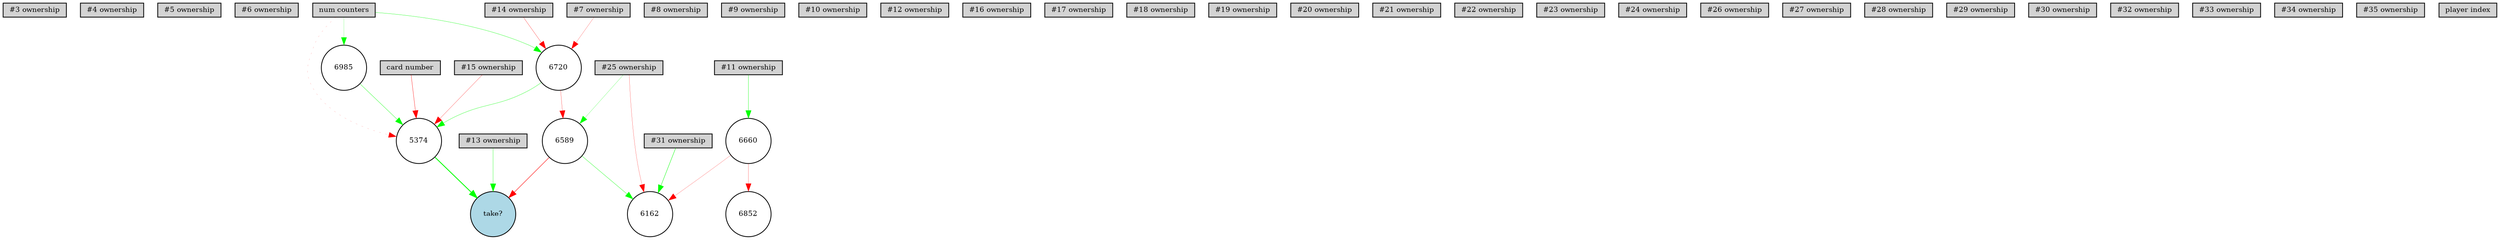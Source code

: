 digraph {
	node [fontsize=9 height=0.2 shape=circle width=0.2]
	"#3 ownership" [fillcolor=lightgray shape=box style=filled]
	"#4 ownership" [fillcolor=lightgray shape=box style=filled]
	"#5 ownership" [fillcolor=lightgray shape=box style=filled]
	"#6 ownership" [fillcolor=lightgray shape=box style=filled]
	"#7 ownership" [fillcolor=lightgray shape=box style=filled]
	"#8 ownership" [fillcolor=lightgray shape=box style=filled]
	"#9 ownership" [fillcolor=lightgray shape=box style=filled]
	"#10 ownership" [fillcolor=lightgray shape=box style=filled]
	"#11 ownership" [fillcolor=lightgray shape=box style=filled]
	"#12 ownership" [fillcolor=lightgray shape=box style=filled]
	"#13 ownership" [fillcolor=lightgray shape=box style=filled]
	"#14 ownership" [fillcolor=lightgray shape=box style=filled]
	"#15 ownership" [fillcolor=lightgray shape=box style=filled]
	"#16 ownership" [fillcolor=lightgray shape=box style=filled]
	"#17 ownership" [fillcolor=lightgray shape=box style=filled]
	"#18 ownership" [fillcolor=lightgray shape=box style=filled]
	"#19 ownership" [fillcolor=lightgray shape=box style=filled]
	"#20 ownership" [fillcolor=lightgray shape=box style=filled]
	"#21 ownership" [fillcolor=lightgray shape=box style=filled]
	"#22 ownership" [fillcolor=lightgray shape=box style=filled]
	"#23 ownership" [fillcolor=lightgray shape=box style=filled]
	"#24 ownership" [fillcolor=lightgray shape=box style=filled]
	"#25 ownership" [fillcolor=lightgray shape=box style=filled]
	"#26 ownership" [fillcolor=lightgray shape=box style=filled]
	"#27 ownership" [fillcolor=lightgray shape=box style=filled]
	"#28 ownership" [fillcolor=lightgray shape=box style=filled]
	"#29 ownership" [fillcolor=lightgray shape=box style=filled]
	"#30 ownership" [fillcolor=lightgray shape=box style=filled]
	"#31 ownership" [fillcolor=lightgray shape=box style=filled]
	"#32 ownership" [fillcolor=lightgray shape=box style=filled]
	"#33 ownership" [fillcolor=lightgray shape=box style=filled]
	"#34 ownership" [fillcolor=lightgray shape=box style=filled]
	"#35 ownership" [fillcolor=lightgray shape=box style=filled]
	"card number" [fillcolor=lightgray shape=box style=filled]
	"num counters" [fillcolor=lightgray shape=box style=filled]
	"player index" [fillcolor=lightgray shape=box style=filled]
	"take?" [fillcolor=lightblue style=filled]
	6720 [fillcolor=white style=filled]
	6660 [fillcolor=white style=filled]
	6852 [fillcolor=white style=filled]
	6985 [fillcolor=white style=filled]
	6162 [fillcolor=white style=filled]
	6589 [fillcolor=white style=filled]
	5374 [fillcolor=white style=filled]
	"num counters" -> 5374 [color=red penwidth=0.10645220039165777 style=dotted]
	5374 -> "take?" [color=green penwidth=1.0447633376190282 style=solid]
	"#13 ownership" -> "take?" [color=green penwidth=0.3341073278359533 style=solid]
	"card number" -> 5374 [color=red penwidth=0.36681851282820954 style=solid]
	"#31 ownership" -> 6162 [color=green penwidth=0.45906700891410834 style=solid]
	6589 -> 6162 [color=green penwidth=0.3489146171109755 style=solid]
	"#11 ownership" -> 6660 [color=green penwidth=0.3794040855258153 style=solid]
	6589 -> "take?" [color=red penwidth=0.5358945473868179 style=solid]
	"#25 ownership" -> 6589 [color=green penwidth=0.20147685839458296 style=solid]
	"num counters" -> 6720 [color=green penwidth=0.3269286748435294 style=solid]
	6720 -> 5374 [color=green penwidth=0.32352958010724 style=solid]
	"#15 ownership" -> 5374 [color=red penwidth=0.2405974275985639 style=solid]
	6660 -> 6162 [color=red penwidth=0.18380808800449097 style=solid]
	6660 -> 6852 [color=red penwidth=0.23221467418723094 style=solid]
	"#7 ownership" -> 6720 [color=red penwidth=0.1969164982095662 style=solid]
	"#25 ownership" -> 6162 [color=red penwidth=0.2176074072356684 style=solid]
	6720 -> 6589 [color=red penwidth=0.25418915842557555 style=solid]
	"num counters" -> 6985 [color=green penwidth=0.1832431927350533 style=solid]
	6985 -> 5374 [color=green penwidth=0.3558762933376468 style=solid]
	"#14 ownership" -> 6720 [color=red penwidth=0.2668170037902855 style=solid]
}
